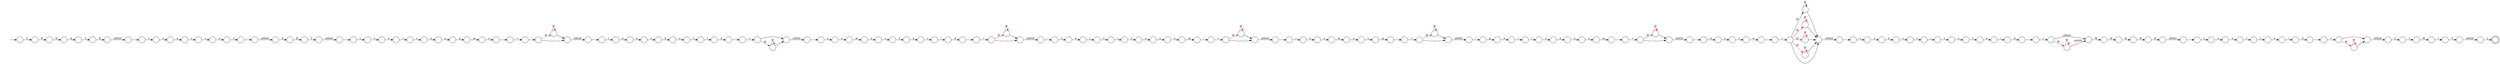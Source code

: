 digraph Automaton {
  rankdir = LR;
  0 [shape=circle,label=""];
  0 -> 136 [label="t"]
  1 [shape=circle,label=""];
  1 -> 99 [label="s"]
  2 [shape=circle,label=""];
  2 -> 36 [label="="]
  3 [shape=circle,label=""];
  3 -> 169 [label="i"]
  4 [shape=circle,label=""];
  4 -> 135 [label="m"]
  5 [shape=circle,label=""];
  5 -> 58 [label="`"]
  6 [shape=circle,label=""];
  6 -> 134 [label="`"]
  7 [shape=circle,label=""];
  7 -> 8 [label="`"]
  8 [shape=circle,label=""];
  8 -> 35 [label="c"]
  9 [shape=circle,label=""];
  9 -> 139 [label="m"]
  10 [shape=circle,label=""];
  10 -> 104 [label="t"]
  11 [shape=circle,label=""];
  11 -> 81 [label="c"]
  12 [shape=circle,label=""];
  12 -> 101 [label="m"]
  13 [shape=circle,label=""];
  13 -> 89 [label="c"]
  14 [shape=circle,label=""];
  14 -> 131 [label="M"]
  15 [shape=circle,label=""];
  15 -> 14 [label="I"]
  16 [shape=circle,label=""];
  16 -> 158 [label="r"]
  17 [shape=circle,label=""];
  17 -> 147 [label="i"]
  18 [shape=circle,label=""];
  18 -> 86 [label="@",color=red]
  18 -> 98 [label=","]
  19 [shape=circle,label=""];
  19 -> 145 [label="s"]
  20 [shape=circle,label=""];
  20 -> 170 [label="d"]
  21 [shape=circle,label=""];
  21 -> 46 [label="t"]
  22 [shape=circle,label=""];
  22 -> 168 [label="="]
  23 [shape=circle,label=""];
  23 -> 15 [label="L"]
  24 [shape=circle,label=""];
  24 -> 59 [label="S"]
  25 [shape=circle,label=""];
  25 -> 107 [label="T"]
  26 [shape=circle,label=""];
  26 -> 155 [label="'"]
  27 [shape=circle,label=""];
  27 -> 160 [label="r"]
  28 [shape=circle,label=""];
  28 -> 100 [label="o"]
  29 [shape=circle,label=""];
  29 -> 38 [label="o"]
  30 [shape=circle,label=""];
  30 -> 151 [label="E"]
  31 [shape=circle,label=""];
  31 -> 1 [label="`"]
  32 [shape=circle,label=""];
  32 -> 29 [label="i"]
  33 [shape=circle,label=""];
  33 -> 156 [label="`"]
  34 [shape=circle,label=""];
  34 -> 150 [label="e"]
  35 [shape=circle,label=""];
  35 -> 85 [label="o"]
  36 [shape=circle,label=""];
  36 -> 149 [label="@",color=red]
  36 -> 39 [label=","]
  37 [shape=circle,label=""];
  37 -> 161 [label="`"]
  38 [shape=circle,label=""];
  38 -> 148 [label="n"]
  39 [shape=circle,label=""];
  39 -> 69 [label="\u0020"]
  40 [shape=circle,label=""];
  40 -> 110 [label="P"]
  41 [shape=circle,label=""];
  41 -> 130 [label="W"]
  42 [shape=circle,label=""];
  42 -> 30 [label="R"]
  43 [shape=circle,label=""];
  43 -> 43 [label="@",color=red]
  43 -> 103 [label=","]
  44 [shape=circle,label=""];
  44 -> 17 [label="r"]
  45 [shape=circle,label=""];
  45 -> 111 [label="`"]
  46 [shape=circle,label=""];
  46 -> 10 [label="i"]
  47 [shape=circle,label=""];
  47 -> 13 [label="`"]
  48 [shape=circle,label=""];
  48 -> 23 [label="\u0020"]
  49 [shape=circle,label=""];
  49 -> 114 [label="d"]
  50 [shape=circle,label=""];
  50 -> 66 [label="`"]
  51 [shape=circle,label=""];
  51 -> 2 [label="`"]
  52 [shape=circle,label=""];
  52 -> 84 [label="A"]
  53 [shape=circle,label=""];
  53 -> 62 [label="@"]
  53 -> 91 [label="@",color=red]
  53 -> 87 [label="@",color=red]
  53 -> 82 [label="@",color=red]
  53 -> 138 [label=","]
  54 [shape=circle,label=""];
  54 -> 5 [label="\u0020"]
  55 [shape=circle,label=""];
  55 -> 94 [label="t"]
  56 [shape=circle,label=""];
  56 -> 43 [label="@",color=red]
  56 -> 103 [label=","]
  57 [shape=circle,label=""];
  57 -> 57 [label="@",color=red]
  57 -> 54 [label=","]
  58 [shape=circle,label=""];
  58 -> 143 [label="s"]
  59 [shape=circle,label=""];
  59 -> 67 [label="E"]
  60 [shape=circle,label=""];
  60 -> 154 [label="n"]
  61 [shape=circle,label=""];
  61 -> 153 [label="m"]
  62 [shape=circle,label=""];
  62 -> 62 [label="@"]
  62 -> 138 [label=","]
  63 [shape=circle,label=""];
  63 -> 95 [label="r"]
  64 [shape=circle,label=""];
  64 -> 129 [label="u"]
  65 [shape=circle,label=""];
  65 -> 127 [label="b"]
  66 [shape=circle,label=""];
  66 -> 53 [label="="]
  67 [shape=circle,label=""];
  67 -> 140 [label="T"]
  68 [shape=circle,label=""];
  68 -> 16 [label="u"]
  69 [shape=circle,label=""];
  69 -> 92 [label="`"]
  70 [shape=circle,label=""];
  70 -> 79 [label="r"]
  71 [shape=circle,label=""];
  71 -> 4 [label="u"]
  72 [shape=circle,label=""];
  72 -> 83 [label="`"]
  73 [shape=circle,label=""];
  73 -> 18 [label="="]
  74 [shape=circle,label=""];
  74 -> 60 [label="d"]
  75 [shape=circle,label=""];
  75 -> 76 [label="="]
  76 [shape=circle,label=""];
  76 -> 90 [label="@",color=red]
  76 -> 48 [label="'"]
  77 [shape=circle,label=""];
  77 -> 73 [label="`"]
  78 [shape=circle,label=""];
  78 -> 56 [label="="]
  79 [shape=circle,label=""];
  79 -> 167 [label="i"]
  80 [shape=circle,label=""];
  80 -> 55 [label="`"]
  81 [shape=circle,label=""];
  81 -> 164 [label="h"]
  82 [shape=circle,label=""];
  82 -> 82 [label="@",color=red]
  82 -> 138 [label=","]
  83 [shape=circle,label=""];
  83 -> 28 [label="r"]
  84 [shape=circle,label=""];
  84 -> 146 [label="T"]
  85 [shape=circle,label=""];
  85 -> 63 [label="u"]
  86 [shape=circle,label=""];
  86 -> 86 [label="@",color=red]
  86 -> 98 [label=","]
  87 [shape=circle,label=""];
  87 -> 87 [label="@",color=red]
  87 -> 138 [label=","]
  88 [shape=circle,label=""];
  88 -> 137 [label="`"]
  89 [shape=circle,label=""];
  89 -> 109 [label="o"]
  90 [shape=circle,label=""];
  90 -> 90 [label="@",color=red]
  90 -> 48 [label="'"]
  91 [shape=circle,label=""];
  91 -> 91 [label="@",color=red]
  91 -> 138 [label=","]
  92 [shape=circle,label=""];
  92 -> 117 [label="d"]
  93 [shape=circle,label=""];
  93 -> 49 [label="i"]
  94 [shape=circle,label=""];
  94 -> 142 [label="e"]
  95 [shape=circle,label=""];
  95 -> 126 [label="s"]
  96 [shape=circle,label=""];
  initial [shape=plaintext,label=""];
  initial -> 96
  96 -> 40 [label="U"]
  97 [shape=circle,label=""];
  97 -> 123 [label="="]
  98 [shape=circle,label=""];
  98 -> 31 [label="\u0020"]
  99 [shape=circle,label=""];
  99 -> 119 [label="e"]
  100 [shape=circle,label=""];
  100 -> 9 [label="o"]
  101 [shape=circle,label=""];
  101 -> 157 [label="e"]
  102 [shape=circle,label=""];
  102 -> 3 [label="r"]
  103 [shape=circle,label=""];
  103 -> 37 [label="\u0020"]
  104 [shape=circle,label=""];
  104 -> 132 [label="u"]
  105 [shape=circle,label=""];
  105 -> 24 [label="\u0020"]
  106 [shape=circle,label=""];
  106 -> 42 [label="E"]
  107 [shape=circle,label=""];
  107 -> 125 [label="\u0020"]
  108 [shape=circle,label=""];
  108 -> 65 [label="u"]
  109 [shape=circle,label=""];
  109 -> 27 [label="u"]
  110 [shape=circle,label=""];
  110 -> 52 [label="D"]
  111 [shape=circle,label=""];
  111 -> 128 [label="c"]
  112 [shape=circle,label=""];
  112 -> 122 [label="t"]
  113 [shape=circle,label=""];
  113 -> 113 [label="@",color=red]
  113 -> 41 [label="\u0020"]
  114 [shape=circle,label=""];
  114 -> 75 [label="`"]
  115 [shape=circle,label=""];
  115 -> 115 [label="@",color=red]
  115 -> 141 [label=","]
  116 [shape=circle,label=""];
  116 -> 121 [label="n"]
  117 [shape=circle,label=""];
  117 -> 112 [label="o"]
  118 [shape=circle,label=""];
  118 -> 70 [label="e"]
  119 [shape=circle,label=""];
  119 -> 124 [label="c"]
  120 [shape=circle,label=""];
  120 -> 120 [label="@",color=red]
  120 -> 144 [label=","]
  121 [shape=circle,label=""];
  121 -> 61 [label="a"]
  122 [shape=circle,label=""];
  122 -> 50 [label="w"]
  123 [shape=circle,label=""];
  123 -> 113 [label="@",color=red]
  123 -> 41 [label="\u0020"]
  124 [shape=circle,label=""];
  124 -> 32 [label="t"]
  125 [shape=circle,label=""];
  125 -> 166 [label="1"]
  126 [shape=circle,label=""];
  126 -> 116 [label="e"]
  127 [shape=circle,label=""];
  127 -> 21 [label="s"]
  128 [shape=circle,label=""];
  128 -> 68 [label="o"]
  129 [shape=circle,label=""];
  129 -> 159 [label="m"]
  130 [shape=circle,label=""];
  130 -> 106 [label="H"]
  131 [shape=circle,label=""];
  131 -> 25 [label="I"]
  132 [shape=circle,label=""];
  132 -> 34 [label="t"]
  133 [shape=circle,label=""];
  133 -> 51 [label="m"]
  134 [shape=circle,label=""];
  134 -> 26 [label="="]
  135 [shape=circle,label=""];
  135 -> 22 [label="`"]
  136 [shape=circle,label=""];
  136 -> 44 [label="e"]
  137 [shape=circle,label=""];
  137 -> 108 [label="s"]
  138 [shape=circle,label=""];
  138 -> 88 [label="\u0020"]
  139 [shape=circle,label=""];
  139 -> 64 [label="n"]
  140 [shape=circle,label=""];
  140 -> 7 [label="\u0020"]
  141 [shape=circle,label=""];
  141 -> 80 [label="\u0020"]
  142 [shape=circle,label=""];
  142 -> 11 [label="a"]
  143 [shape=circle,label=""];
  143 -> 12 [label="e"]
  144 [shape=circle,label=""];
  144 -> 72 [label="\u0020"]
  145 [shape=circle,label=""];
  145 -> 105 [label="`"]
  146 [shape=circle,label=""];
  146 -> 162 [label="E"]
  147 [shape=circle,label=""];
  147 -> 77 [label="d"]
  148 [shape=circle,label=""];
  148 -> 71 [label="n"]
  149 [shape=circle,label=""];
  149 -> 149 [label="@",color=red]
  149 -> 39 [label=","]
  150 [shape=circle,label=""];
  150 -> 20 [label="i"]
  151 [shape=circle,label=""];
  151 -> 45 [label="\u0020"]
  152 [shape=circle,label=""];
  152 -> 19 [label="e"]
  153 [shape=circle,label=""];
  153 -> 6 [label="e"]
  154 [shape=circle,label=""];
  154 -> 133 [label="u"]
  155 [shape=circle,label=""];
  155 -> 115 [label="@",color=red]
  155 -> 141 [label=","]
  156 [shape=circle,label=""];
  156 -> 163 [label="="]
  157 [shape=circle,label=""];
  157 -> 0 [label="s"]
  158 [shape=circle,label=""];
  158 -> 165 [label="s"]
  159 [shape=circle,label=""];
  159 -> 78 [label="`"]
  160 [shape=circle,label=""];
  160 -> 152 [label="s"]
  161 [shape=circle,label=""];
  161 -> 118 [label="p"]
  162 [shape=circle,label=""];
  162 -> 47 [label="\u0020"]
  163 [shape=circle,label=""];
  163 -> 57 [label="@",color=red]
  163 -> 54 [label=","]
  164 [shape=circle,label=""];
  164 -> 102 [label="e"]
  165 [shape=circle,label=""];
  165 -> 93 [label="e"]
  166 [shape=doublecircle,label=""];
  167 [shape=circle,label=""];
  167 -> 74 [label="o"]
  168 [shape=circle,label=""];
  168 -> 120 [label="@",color=red]
  168 -> 144 [label=","]
  169 [shape=circle,label=""];
  169 -> 33 [label="d"]
  170 [shape=circle,label=""];
  170 -> 97 [label="`"]
}
